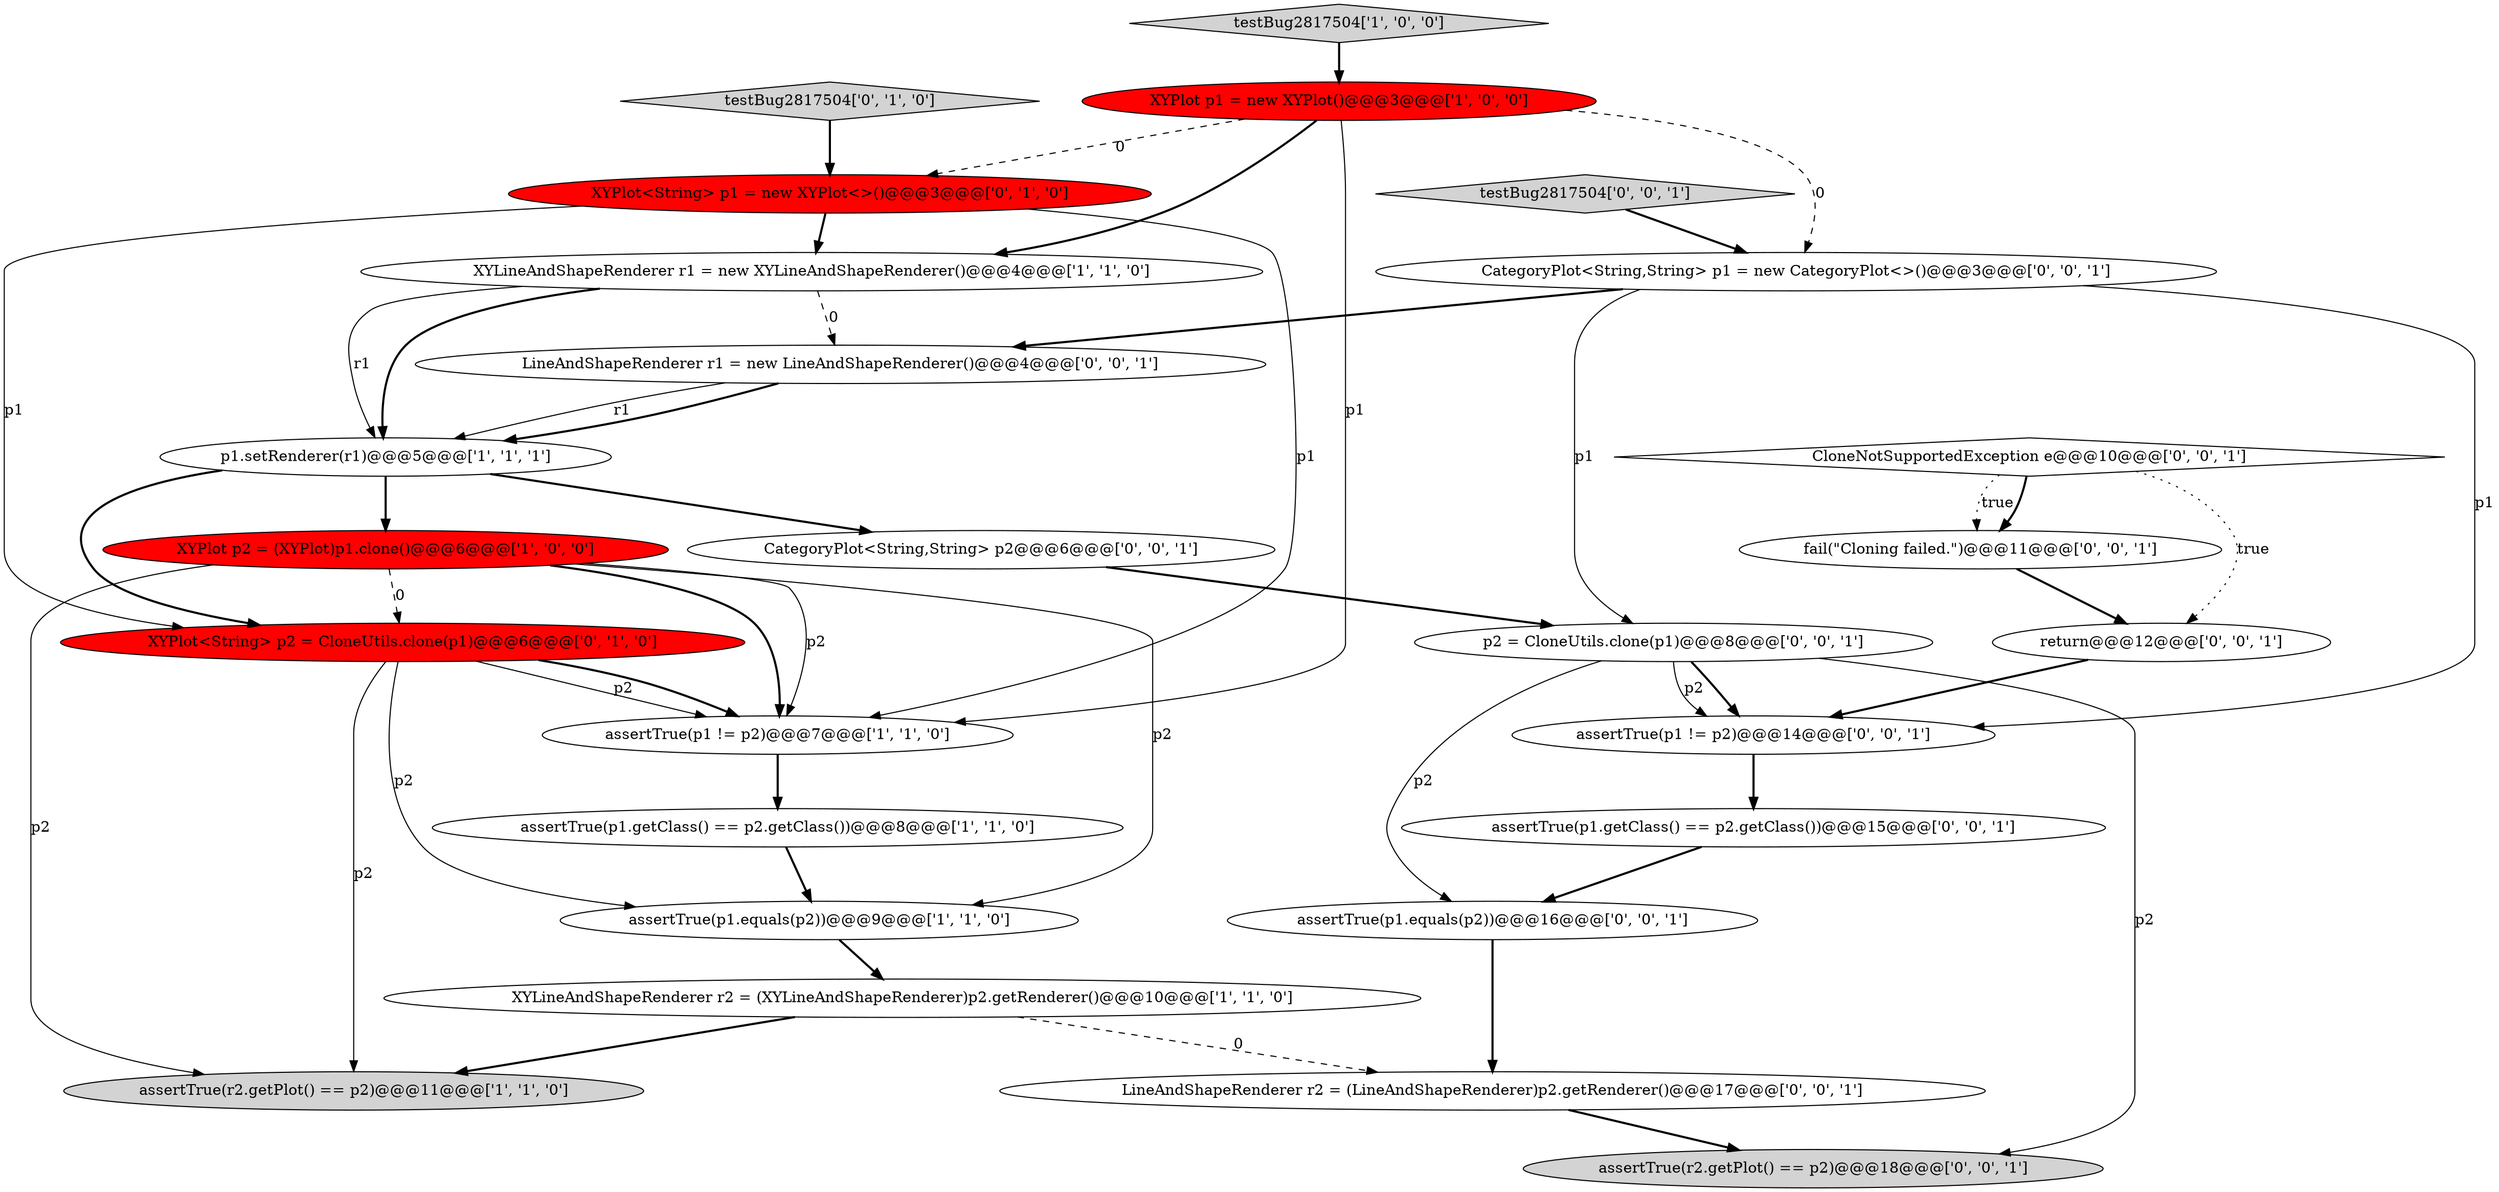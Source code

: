 digraph {
6 [style = filled, label = "XYLineAndShapeRenderer r2 = (XYLineAndShapeRenderer)p2.getRenderer()@@@10@@@['1', '1', '0']", fillcolor = white, shape = ellipse image = "AAA0AAABBB1BBB"];
10 [style = filled, label = "XYPlot<String> p2 = CloneUtils.clone(p1)@@@6@@@['0', '1', '0']", fillcolor = red, shape = ellipse image = "AAA1AAABBB2BBB"];
0 [style = filled, label = "XYPlot p2 = (XYPlot)p1.clone()@@@6@@@['1', '0', '0']", fillcolor = red, shape = ellipse image = "AAA1AAABBB1BBB"];
7 [style = filled, label = "XYPlot p1 = new XYPlot()@@@3@@@['1', '0', '0']", fillcolor = red, shape = ellipse image = "AAA1AAABBB1BBB"];
12 [style = filled, label = "testBug2817504['0', '1', '0']", fillcolor = lightgray, shape = diamond image = "AAA0AAABBB2BBB"];
8 [style = filled, label = "assertTrue(p1 != p2)@@@7@@@['1', '1', '0']", fillcolor = white, shape = ellipse image = "AAA0AAABBB1BBB"];
5 [style = filled, label = "p1.setRenderer(r1)@@@5@@@['1', '1', '1']", fillcolor = white, shape = ellipse image = "AAA0AAABBB1BBB"];
2 [style = filled, label = "testBug2817504['1', '0', '0']", fillcolor = lightgray, shape = diamond image = "AAA0AAABBB1BBB"];
14 [style = filled, label = "LineAndShapeRenderer r2 = (LineAndShapeRenderer)p2.getRenderer()@@@17@@@['0', '0', '1']", fillcolor = white, shape = ellipse image = "AAA0AAABBB3BBB"];
18 [style = filled, label = "CategoryPlot<String,String> p2@@@6@@@['0', '0', '1']", fillcolor = white, shape = ellipse image = "AAA0AAABBB3BBB"];
20 [style = filled, label = "assertTrue(p1.equals(p2))@@@16@@@['0', '0', '1']", fillcolor = white, shape = ellipse image = "AAA0AAABBB3BBB"];
9 [style = filled, label = "assertTrue(r2.getPlot() == p2)@@@11@@@['1', '1', '0']", fillcolor = lightgray, shape = ellipse image = "AAA0AAABBB1BBB"];
11 [style = filled, label = "XYPlot<String> p1 = new XYPlot<>()@@@3@@@['0', '1', '0']", fillcolor = red, shape = ellipse image = "AAA1AAABBB2BBB"];
16 [style = filled, label = "p2 = CloneUtils.clone(p1)@@@8@@@['0', '0', '1']", fillcolor = white, shape = ellipse image = "AAA0AAABBB3BBB"];
3 [style = filled, label = "assertTrue(p1.equals(p2))@@@9@@@['1', '1', '0']", fillcolor = white, shape = ellipse image = "AAA0AAABBB1BBB"];
15 [style = filled, label = "CloneNotSupportedException e@@@10@@@['0', '0', '1']", fillcolor = white, shape = diamond image = "AAA0AAABBB3BBB"];
24 [style = filled, label = "CategoryPlot<String,String> p1 = new CategoryPlot<>()@@@3@@@['0', '0', '1']", fillcolor = white, shape = ellipse image = "AAA0AAABBB3BBB"];
19 [style = filled, label = "return@@@12@@@['0', '0', '1']", fillcolor = white, shape = ellipse image = "AAA0AAABBB3BBB"];
23 [style = filled, label = "LineAndShapeRenderer r1 = new LineAndShapeRenderer()@@@4@@@['0', '0', '1']", fillcolor = white, shape = ellipse image = "AAA0AAABBB3BBB"];
13 [style = filled, label = "testBug2817504['0', '0', '1']", fillcolor = lightgray, shape = diamond image = "AAA0AAABBB3BBB"];
25 [style = filled, label = "assertTrue(p1 != p2)@@@14@@@['0', '0', '1']", fillcolor = white, shape = ellipse image = "AAA0AAABBB3BBB"];
22 [style = filled, label = "fail(\"Cloning failed.\")@@@11@@@['0', '0', '1']", fillcolor = white, shape = ellipse image = "AAA0AAABBB3BBB"];
17 [style = filled, label = "assertTrue(r2.getPlot() == p2)@@@18@@@['0', '0', '1']", fillcolor = lightgray, shape = ellipse image = "AAA0AAABBB3BBB"];
1 [style = filled, label = "assertTrue(p1.getClass() == p2.getClass())@@@8@@@['1', '1', '0']", fillcolor = white, shape = ellipse image = "AAA0AAABBB1BBB"];
4 [style = filled, label = "XYLineAndShapeRenderer r1 = new XYLineAndShapeRenderer()@@@4@@@['1', '1', '0']", fillcolor = white, shape = ellipse image = "AAA0AAABBB1BBB"];
21 [style = filled, label = "assertTrue(p1.getClass() == p2.getClass())@@@15@@@['0', '0', '1']", fillcolor = white, shape = ellipse image = "AAA0AAABBB3BBB"];
5->10 [style = bold, label=""];
24->16 [style = solid, label="p1"];
7->8 [style = solid, label="p1"];
13->24 [style = bold, label=""];
23->5 [style = bold, label=""];
22->19 [style = bold, label=""];
24->25 [style = solid, label="p1"];
11->4 [style = bold, label=""];
12->11 [style = bold, label=""];
1->3 [style = bold, label=""];
16->17 [style = solid, label="p2"];
0->9 [style = solid, label="p2"];
7->11 [style = dashed, label="0"];
3->6 [style = bold, label=""];
14->17 [style = bold, label=""];
16->25 [style = bold, label=""];
20->14 [style = bold, label=""];
10->8 [style = solid, label="p2"];
5->18 [style = bold, label=""];
15->22 [style = dotted, label="true"];
7->4 [style = bold, label=""];
11->8 [style = solid, label="p1"];
10->3 [style = solid, label="p2"];
6->14 [style = dashed, label="0"];
10->9 [style = solid, label="p2"];
0->10 [style = dashed, label="0"];
19->25 [style = bold, label=""];
15->22 [style = bold, label=""];
0->8 [style = solid, label="p2"];
8->1 [style = bold, label=""];
11->10 [style = solid, label="p1"];
0->3 [style = solid, label="p2"];
4->5 [style = solid, label="r1"];
21->20 [style = bold, label=""];
10->8 [style = bold, label=""];
5->0 [style = bold, label=""];
7->24 [style = dashed, label="0"];
15->19 [style = dotted, label="true"];
0->8 [style = bold, label=""];
2->7 [style = bold, label=""];
16->25 [style = solid, label="p2"];
6->9 [style = bold, label=""];
4->23 [style = dashed, label="0"];
4->5 [style = bold, label=""];
16->20 [style = solid, label="p2"];
23->5 [style = solid, label="r1"];
25->21 [style = bold, label=""];
24->23 [style = bold, label=""];
18->16 [style = bold, label=""];
}
